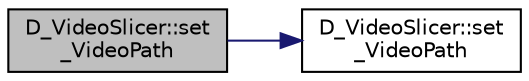 digraph "D_VideoSlicer::set_VideoPath"
{
 // LATEX_PDF_SIZE
  edge [fontname="Helvetica",fontsize="10",labelfontname="Helvetica",labelfontsize="10"];
  node [fontname="Helvetica",fontsize="10",shape=record];
  rankdir="LR";
  Node1 [label="D_VideoSlicer::set\l_VideoPath",height=0.2,width=0.4,color="black", fillcolor="grey75", style="filled", fontcolor="black",tooltip=" "];
  Node1 -> Node2 [color="midnightblue",fontsize="10",style="solid",fontname="Helvetica"];
  Node2 [label="D_VideoSlicer::set\l_VideoPath",height=0.2,width=0.4,color="black", fillcolor="white", style="filled",URL="$class_d___video_slicer.html#a67dde4db413b0e8a1d11a12a6ceb134a",tooltip=" "];
}

